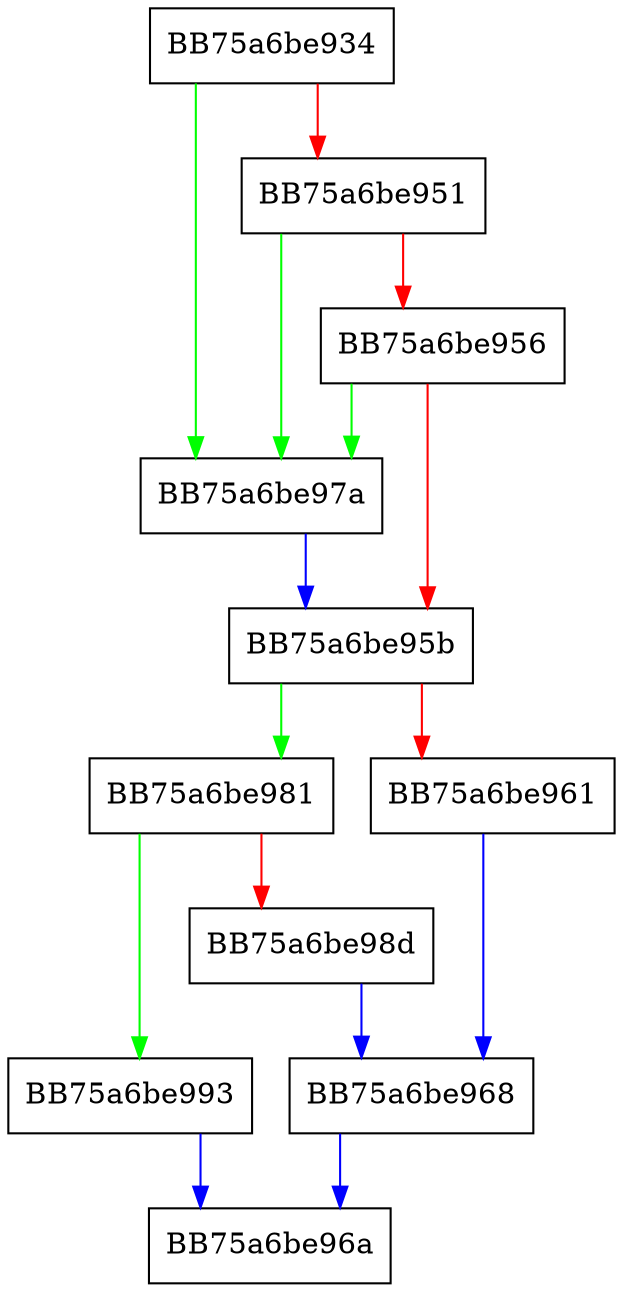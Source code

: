 digraph AdaptStateChangeInput {
  node [shape="box"];
  graph [splines=ortho];
  BB75a6be934 -> BB75a6be97a [color="green"];
  BB75a6be934 -> BB75a6be951 [color="red"];
  BB75a6be951 -> BB75a6be97a [color="green"];
  BB75a6be951 -> BB75a6be956 [color="red"];
  BB75a6be956 -> BB75a6be97a [color="green"];
  BB75a6be956 -> BB75a6be95b [color="red"];
  BB75a6be95b -> BB75a6be981 [color="green"];
  BB75a6be95b -> BB75a6be961 [color="red"];
  BB75a6be961 -> BB75a6be968 [color="blue"];
  BB75a6be968 -> BB75a6be96a [color="blue"];
  BB75a6be97a -> BB75a6be95b [color="blue"];
  BB75a6be981 -> BB75a6be993 [color="green"];
  BB75a6be981 -> BB75a6be98d [color="red"];
  BB75a6be98d -> BB75a6be968 [color="blue"];
  BB75a6be993 -> BB75a6be96a [color="blue"];
}